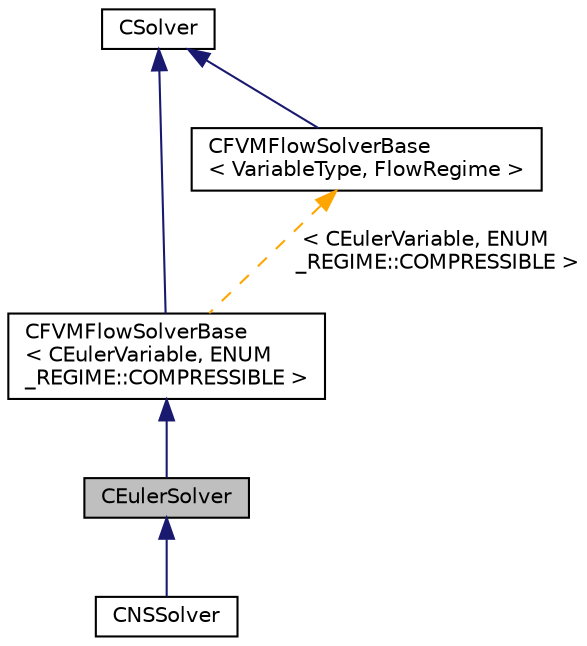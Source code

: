 digraph "CEulerSolver"
{
 // LATEX_PDF_SIZE
  edge [fontname="Helvetica",fontsize="10",labelfontname="Helvetica",labelfontsize="10"];
  node [fontname="Helvetica",fontsize="10",shape=record];
  Node1 [label="CEulerSolver",height=0.2,width=0.4,color="black", fillcolor="grey75", style="filled", fontcolor="black",tooltip="Class for compressible inviscid flow problems, serves as base for Navier-Stokes/RANS."];
  Node2 -> Node1 [dir="back",color="midnightblue",fontsize="10",style="solid",fontname="Helvetica"];
  Node2 [label="CFVMFlowSolverBase\l\< CEulerVariable, ENUM\l_REGIME::COMPRESSIBLE \>",height=0.2,width=0.4,color="black", fillcolor="white", style="filled",URL="$classCFVMFlowSolverBase.html",tooltip=" "];
  Node3 -> Node2 [dir="back",color="midnightblue",fontsize="10",style="solid",fontname="Helvetica"];
  Node3 [label="CSolver",height=0.2,width=0.4,color="black", fillcolor="white", style="filled",URL="$classCSolver.html",tooltip=" "];
  Node4 -> Node2 [dir="back",color="orange",fontsize="10",style="dashed",label=" \< CEulerVariable, ENUM\l_REGIME::COMPRESSIBLE \>" ,fontname="Helvetica"];
  Node4 [label="CFVMFlowSolverBase\l\< VariableType, FlowRegime \>",height=0.2,width=0.4,color="black", fillcolor="white", style="filled",URL="$classCFVMFlowSolverBase.html",tooltip=" "];
  Node3 -> Node4 [dir="back",color="midnightblue",fontsize="10",style="solid",fontname="Helvetica"];
  Node1 -> Node5 [dir="back",color="midnightblue",fontsize="10",style="solid",fontname="Helvetica"];
  Node5 [label="CNSSolver",height=0.2,width=0.4,color="black", fillcolor="white", style="filled",URL="$classCNSSolver.html",tooltip="Main class for defining the Navier-Stokes flow solver."];
}
